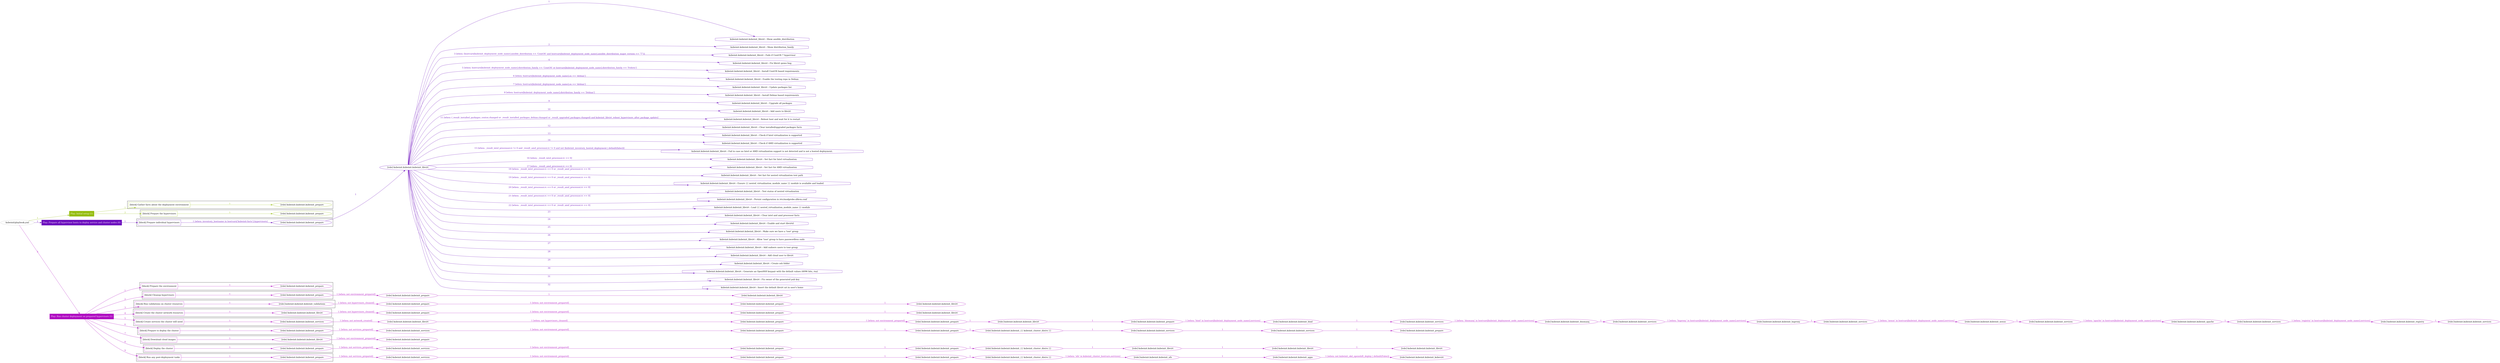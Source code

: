 digraph {
	graph [concentrate=true ordering=in rankdir=LR ratio=fill]
	edge [esep=5 sep=10]
	"kubeinit/playbook.yml" [id=root_node style=dotted]
	play_16ef6688 [label="Play: Initial setup (1)" color="#95bd0f" fontcolor="#ffffff" id=play_16ef6688 shape=box style=filled tooltip=localhost]
	"kubeinit/playbook.yml" -> play_16ef6688 [label="1 " color="#95bd0f" fontcolor="#95bd0f" id=edge_a7364094 labeltooltip="1 " tooltip="1 "]
	subgraph "kubeinit.kubeinit.kubeinit_prepare" {
		role_0c26abd3 [label="[role] kubeinit.kubeinit.kubeinit_prepare" color="#95bd0f" id=role_0c26abd3 tooltip="kubeinit.kubeinit.kubeinit_prepare"]
	}
	subgraph "kubeinit.kubeinit.kubeinit_prepare" {
		role_d13be679 [label="[role] kubeinit.kubeinit.kubeinit_prepare" color="#95bd0f" id=role_d13be679 tooltip="kubeinit.kubeinit.kubeinit_prepare"]
	}
	subgraph "Play: Initial setup (1)" {
		play_16ef6688 -> block_3990d925 [label=1 color="#95bd0f" fontcolor="#95bd0f" id=edge_3b0f38e4 labeltooltip=1 tooltip=1]
		subgraph cluster_block_3990d925 {
			block_3990d925 [label="[block] Gather facts about the deployment environment" color="#95bd0f" id=block_3990d925 labeltooltip="Gather facts about the deployment environment" shape=box tooltip="Gather facts about the deployment environment"]
			block_3990d925 -> role_0c26abd3 [label="1 " color="#95bd0f" fontcolor="#95bd0f" id=edge_0a4b4163 labeltooltip="1 " tooltip="1 "]
		}
		play_16ef6688 -> block_de1e48d2 [label=2 color="#95bd0f" fontcolor="#95bd0f" id=edge_e742e907 labeltooltip=2 tooltip=2]
		subgraph cluster_block_de1e48d2 {
			block_de1e48d2 [label="[block] Prepare the hypervisors" color="#95bd0f" id=block_de1e48d2 labeltooltip="Prepare the hypervisors" shape=box tooltip="Prepare the hypervisors"]
			block_de1e48d2 -> role_d13be679 [label="1 " color="#95bd0f" fontcolor="#95bd0f" id=edge_89f59e40 labeltooltip="1 " tooltip="1 "]
		}
	}
	play_c38c57a7 [label="Play: Prepare all hypervisor hosts to deploy service and cluster nodes (0)" color="#6d0ebe" fontcolor="#ffffff" id=play_c38c57a7 shape=box style=filled tooltip="Play: Prepare all hypervisor hosts to deploy service and cluster nodes (0)"]
	"kubeinit/playbook.yml" -> play_c38c57a7 [label="2 " color="#6d0ebe" fontcolor="#6d0ebe" id=edge_219303a9 labeltooltip="2 " tooltip="2 "]
	subgraph "kubeinit.kubeinit.kubeinit_libvirt" {
		role_f379374a [label="[role] kubeinit.kubeinit.kubeinit_libvirt" color="#6d0ebe" id=role_f379374a tooltip="kubeinit.kubeinit.kubeinit_libvirt"]
		task_dbc94d8a [label="kubeinit.kubeinit.kubeinit_libvirt : Show ansible_distribution" color="#6d0ebe" id=task_dbc94d8a shape=octagon tooltip="kubeinit.kubeinit.kubeinit_libvirt : Show ansible_distribution"]
		role_f379374a -> task_dbc94d8a [label="1 " color="#6d0ebe" fontcolor="#6d0ebe" id=edge_d8b2b66a labeltooltip="1 " tooltip="1 "]
		task_2647da52 [label="kubeinit.kubeinit.kubeinit_libvirt : Show distribution_family" color="#6d0ebe" id=task_2647da52 shape=octagon tooltip="kubeinit.kubeinit.kubeinit_libvirt : Show distribution_family"]
		role_f379374a -> task_2647da52 [label="2 " color="#6d0ebe" fontcolor="#6d0ebe" id=edge_1fa66e00 labeltooltip="2 " tooltip="2 "]
		task_e14a209f [label="kubeinit.kubeinit.kubeinit_libvirt : Fails if CentOS 7 hypervisor" color="#6d0ebe" id=task_e14a209f shape=octagon tooltip="kubeinit.kubeinit.kubeinit_libvirt : Fails if CentOS 7 hypervisor"]
		role_f379374a -> task_e14a209f [label="3 [when: (hostvars[kubeinit_deployment_node_name].ansible_distribution == 'CentOS' and hostvars[kubeinit_deployment_node_name].ansible_distribution_major_version == \"7\")]" color="#6d0ebe" fontcolor="#6d0ebe" id=edge_4d975857 labeltooltip="3 [when: (hostvars[kubeinit_deployment_node_name].ansible_distribution == 'CentOS' and hostvars[kubeinit_deployment_node_name].ansible_distribution_major_version == \"7\")]" tooltip="3 [when: (hostvars[kubeinit_deployment_node_name].ansible_distribution == 'CentOS' and hostvars[kubeinit_deployment_node_name].ansible_distribution_major_version == \"7\")]"]
		task_ef19d086 [label="kubeinit.kubeinit.kubeinit_libvirt : Fix libvirt qemu bug" color="#6d0ebe" id=task_ef19d086 shape=octagon tooltip="kubeinit.kubeinit.kubeinit_libvirt : Fix libvirt qemu bug"]
		role_f379374a -> task_ef19d086 [label="4 " color="#6d0ebe" fontcolor="#6d0ebe" id=edge_eb335c3b labeltooltip="4 " tooltip="4 "]
		task_86e4a658 [label="kubeinit.kubeinit.kubeinit_libvirt : Install CentOS based requirements" color="#6d0ebe" id=task_86e4a658 shape=octagon tooltip="kubeinit.kubeinit.kubeinit_libvirt : Install CentOS based requirements"]
		role_f379374a -> task_86e4a658 [label="5 [when: hostvars[kubeinit_deployment_node_name].distribution_family == 'CentOS' or hostvars[kubeinit_deployment_node_name].distribution_family == 'Fedora']" color="#6d0ebe" fontcolor="#6d0ebe" id=edge_89501b82 labeltooltip="5 [when: hostvars[kubeinit_deployment_node_name].distribution_family == 'CentOS' or hostvars[kubeinit_deployment_node_name].distribution_family == 'Fedora']" tooltip="5 [when: hostvars[kubeinit_deployment_node_name].distribution_family == 'CentOS' or hostvars[kubeinit_deployment_node_name].distribution_family == 'Fedora']"]
		task_c53b3f39 [label="kubeinit.kubeinit.kubeinit_libvirt : Enable the testing repo in Debian" color="#6d0ebe" id=task_c53b3f39 shape=octagon tooltip="kubeinit.kubeinit.kubeinit_libvirt : Enable the testing repo in Debian"]
		role_f379374a -> task_c53b3f39 [label="6 [when: hostvars[kubeinit_deployment_node_name].os == 'debian']" color="#6d0ebe" fontcolor="#6d0ebe" id=edge_5b6ab247 labeltooltip="6 [when: hostvars[kubeinit_deployment_node_name].os == 'debian']" tooltip="6 [when: hostvars[kubeinit_deployment_node_name].os == 'debian']"]
		task_42d0aed5 [label="kubeinit.kubeinit.kubeinit_libvirt : Update packages list" color="#6d0ebe" id=task_42d0aed5 shape=octagon tooltip="kubeinit.kubeinit.kubeinit_libvirt : Update packages list"]
		role_f379374a -> task_42d0aed5 [label="7 [when: hostvars[kubeinit_deployment_node_name].os == 'debian']" color="#6d0ebe" fontcolor="#6d0ebe" id=edge_77b79ed4 labeltooltip="7 [when: hostvars[kubeinit_deployment_node_name].os == 'debian']" tooltip="7 [when: hostvars[kubeinit_deployment_node_name].os == 'debian']"]
		task_7144b83e [label="kubeinit.kubeinit.kubeinit_libvirt : Install Debian based requirements" color="#6d0ebe" id=task_7144b83e shape=octagon tooltip="kubeinit.kubeinit.kubeinit_libvirt : Install Debian based requirements"]
		role_f379374a -> task_7144b83e [label="8 [when: hostvars[kubeinit_deployment_node_name].distribution_family == 'Debian']" color="#6d0ebe" fontcolor="#6d0ebe" id=edge_5f076f8b labeltooltip="8 [when: hostvars[kubeinit_deployment_node_name].distribution_family == 'Debian']" tooltip="8 [when: hostvars[kubeinit_deployment_node_name].distribution_family == 'Debian']"]
		task_de5b3acc [label="kubeinit.kubeinit.kubeinit_libvirt : Upgrade all packages" color="#6d0ebe" id=task_de5b3acc shape=octagon tooltip="kubeinit.kubeinit.kubeinit_libvirt : Upgrade all packages"]
		role_f379374a -> task_de5b3acc [label="9 " color="#6d0ebe" fontcolor="#6d0ebe" id=edge_3b138500 labeltooltip="9 " tooltip="9 "]
		task_e348405d [label="kubeinit.kubeinit.kubeinit_libvirt : Add users to libvirt" color="#6d0ebe" id=task_e348405d shape=octagon tooltip="kubeinit.kubeinit.kubeinit_libvirt : Add users to libvirt"]
		role_f379374a -> task_e348405d [label="10 " color="#6d0ebe" fontcolor="#6d0ebe" id=edge_77421118 labeltooltip="10 " tooltip="10 "]
		task_58d179a7 [label="kubeinit.kubeinit.kubeinit_libvirt : Reboot host and wait for it to restart" color="#6d0ebe" id=task_58d179a7 shape=octagon tooltip="kubeinit.kubeinit.kubeinit_libvirt : Reboot host and wait for it to restart"]
		role_f379374a -> task_58d179a7 [label="11 [when: (_result_installed_packages_centos.changed or _result_installed_packages_debian.changed or _result_upgraded_packages.changed) and kubeinit_libvirt_reboot_hypervisors_after_package_update]" color="#6d0ebe" fontcolor="#6d0ebe" id=edge_5ffb51ef labeltooltip="11 [when: (_result_installed_packages_centos.changed or _result_installed_packages_debian.changed or _result_upgraded_packages.changed) and kubeinit_libvirt_reboot_hypervisors_after_package_update]" tooltip="11 [when: (_result_installed_packages_centos.changed or _result_installed_packages_debian.changed or _result_upgraded_packages.changed) and kubeinit_libvirt_reboot_hypervisors_after_package_update]"]
		task_8b85d982 [label="kubeinit.kubeinit.kubeinit_libvirt : Clear installed/upgraded packages facts" color="#6d0ebe" id=task_8b85d982 shape=octagon tooltip="kubeinit.kubeinit.kubeinit_libvirt : Clear installed/upgraded packages facts"]
		role_f379374a -> task_8b85d982 [label="12 " color="#6d0ebe" fontcolor="#6d0ebe" id=edge_345750f0 labeltooltip="12 " tooltip="12 "]
		task_3c5e46ef [label="kubeinit.kubeinit.kubeinit_libvirt : Check if Intel virtualization is supported" color="#6d0ebe" id=task_3c5e46ef shape=octagon tooltip="kubeinit.kubeinit.kubeinit_libvirt : Check if Intel virtualization is supported"]
		role_f379374a -> task_3c5e46ef [label="13 " color="#6d0ebe" fontcolor="#6d0ebe" id=edge_2edab0a8 labeltooltip="13 " tooltip="13 "]
		task_aa44cd33 [label="kubeinit.kubeinit.kubeinit_libvirt : Check if AMD virtualization is supported" color="#6d0ebe" id=task_aa44cd33 shape=octagon tooltip="kubeinit.kubeinit.kubeinit_libvirt : Check if AMD virtualization is supported"]
		role_f379374a -> task_aa44cd33 [label="14 " color="#6d0ebe" fontcolor="#6d0ebe" id=edge_a5ea1220 labeltooltip="14 " tooltip="14 "]
		task_3f3451e2 [label="kubeinit.kubeinit.kubeinit_libvirt : Fail in case no Intel or AMD virtualization support is not detected and is not a hosted deployment." color="#6d0ebe" id=task_3f3451e2 shape=octagon tooltip="kubeinit.kubeinit.kubeinit_libvirt : Fail in case no Intel or AMD virtualization support is not detected and is not a hosted deployment."]
		role_f379374a -> task_3f3451e2 [label="15 [when: _result_intel_processor.rc != 0 and _result_amd_processor.rc != 0 and not (kubeinit_inventory_hosted_deployment | default(false))]" color="#6d0ebe" fontcolor="#6d0ebe" id=edge_37ff55f0 labeltooltip="15 [when: _result_intel_processor.rc != 0 and _result_amd_processor.rc != 0 and not (kubeinit_inventory_hosted_deployment | default(false))]" tooltip="15 [when: _result_intel_processor.rc != 0 and _result_amd_processor.rc != 0 and not (kubeinit_inventory_hosted_deployment | default(false))]"]
		task_076bc6e6 [label="kubeinit.kubeinit.kubeinit_libvirt : Set fact for Intel virtualization" color="#6d0ebe" id=task_076bc6e6 shape=octagon tooltip="kubeinit.kubeinit.kubeinit_libvirt : Set fact for Intel virtualization"]
		role_f379374a -> task_076bc6e6 [label="16 [when: _result_intel_processor.rc == 0]" color="#6d0ebe" fontcolor="#6d0ebe" id=edge_42478d47 labeltooltip="16 [when: _result_intel_processor.rc == 0]" tooltip="16 [when: _result_intel_processor.rc == 0]"]
		task_c40a5af3 [label="kubeinit.kubeinit.kubeinit_libvirt : Set fact for AMD virtualization" color="#6d0ebe" id=task_c40a5af3 shape=octagon tooltip="kubeinit.kubeinit.kubeinit_libvirt : Set fact for AMD virtualization"]
		role_f379374a -> task_c40a5af3 [label="17 [when: _result_amd_processor.rc == 0]" color="#6d0ebe" fontcolor="#6d0ebe" id=edge_b78a2d18 labeltooltip="17 [when: _result_amd_processor.rc == 0]" tooltip="17 [when: _result_amd_processor.rc == 0]"]
		task_08feb3f7 [label="kubeinit.kubeinit.kubeinit_libvirt : Set fact for nested virtualization test path" color="#6d0ebe" id=task_08feb3f7 shape=octagon tooltip="kubeinit.kubeinit.kubeinit_libvirt : Set fact for nested virtualization test path"]
		role_f379374a -> task_08feb3f7 [label="18 [when: _result_intel_processor.rc == 0 or _result_amd_processor.rc == 0]" color="#6d0ebe" fontcolor="#6d0ebe" id=edge_a84836ac labeltooltip="18 [when: _result_intel_processor.rc == 0 or _result_amd_processor.rc == 0]" tooltip="18 [when: _result_intel_processor.rc == 0 or _result_amd_processor.rc == 0]"]
		task_06497033 [label="kubeinit.kubeinit.kubeinit_libvirt : Ensure {{ nested_virtualization_module_name }} module is available and loaded" color="#6d0ebe" id=task_06497033 shape=octagon tooltip="kubeinit.kubeinit.kubeinit_libvirt : Ensure {{ nested_virtualization_module_name }} module is available and loaded"]
		role_f379374a -> task_06497033 [label="19 [when: _result_intel_processor.rc == 0 or _result_amd_processor.rc == 0]" color="#6d0ebe" fontcolor="#6d0ebe" id=edge_1c3471d7 labeltooltip="19 [when: _result_intel_processor.rc == 0 or _result_amd_processor.rc == 0]" tooltip="19 [when: _result_intel_processor.rc == 0 or _result_amd_processor.rc == 0]"]
		task_1a496521 [label="kubeinit.kubeinit.kubeinit_libvirt : Test status of nested virtualization" color="#6d0ebe" id=task_1a496521 shape=octagon tooltip="kubeinit.kubeinit.kubeinit_libvirt : Test status of nested virtualization"]
		role_f379374a -> task_1a496521 [label="20 [when: _result_intel_processor.rc == 0 or _result_amd_processor.rc == 0]" color="#6d0ebe" fontcolor="#6d0ebe" id=edge_968e0145 labeltooltip="20 [when: _result_intel_processor.rc == 0 or _result_amd_processor.rc == 0]" tooltip="20 [when: _result_intel_processor.rc == 0 or _result_amd_processor.rc == 0]"]
		task_96d5d2ec [label="kubeinit.kubeinit.kubeinit_libvirt : Persist configuration in /etc/modprobe.d/kvm.conf" color="#6d0ebe" id=task_96d5d2ec shape=octagon tooltip="kubeinit.kubeinit.kubeinit_libvirt : Persist configuration in /etc/modprobe.d/kvm.conf"]
		role_f379374a -> task_96d5d2ec [label="21 [when: _result_intel_processor.rc == 0 or _result_amd_processor.rc == 0]" color="#6d0ebe" fontcolor="#6d0ebe" id=edge_52235c03 labeltooltip="21 [when: _result_intel_processor.rc == 0 or _result_amd_processor.rc == 0]" tooltip="21 [when: _result_intel_processor.rc == 0 or _result_amd_processor.rc == 0]"]
		task_07fc5b6b [label="kubeinit.kubeinit.kubeinit_libvirt : Load {{ nested_virtualization_module_name }} module" color="#6d0ebe" id=task_07fc5b6b shape=octagon tooltip="kubeinit.kubeinit.kubeinit_libvirt : Load {{ nested_virtualization_module_name }} module"]
		role_f379374a -> task_07fc5b6b [label="22 [when: _result_intel_processor.rc == 0 or _result_amd_processor.rc == 0]" color="#6d0ebe" fontcolor="#6d0ebe" id=edge_6369d4de labeltooltip="22 [when: _result_intel_processor.rc == 0 or _result_amd_processor.rc == 0]" tooltip="22 [when: _result_intel_processor.rc == 0 or _result_amd_processor.rc == 0]"]
		task_45feaddb [label="kubeinit.kubeinit.kubeinit_libvirt : Clear intel and amd processor facts" color="#6d0ebe" id=task_45feaddb shape=octagon tooltip="kubeinit.kubeinit.kubeinit_libvirt : Clear intel and amd processor facts"]
		role_f379374a -> task_45feaddb [label="23 " color="#6d0ebe" fontcolor="#6d0ebe" id=edge_874dae66 labeltooltip="23 " tooltip="23 "]
		task_9ffd047d [label="kubeinit.kubeinit.kubeinit_libvirt : Enable and start libvirtd" color="#6d0ebe" id=task_9ffd047d shape=octagon tooltip="kubeinit.kubeinit.kubeinit_libvirt : Enable and start libvirtd"]
		role_f379374a -> task_9ffd047d [label="24 " color="#6d0ebe" fontcolor="#6d0ebe" id=edge_5f088307 labeltooltip="24 " tooltip="24 "]
		task_7314fddd [label="kubeinit.kubeinit.kubeinit_libvirt : Make sure we have a 'toor' group" color="#6d0ebe" id=task_7314fddd shape=octagon tooltip="kubeinit.kubeinit.kubeinit_libvirt : Make sure we have a 'toor' group"]
		role_f379374a -> task_7314fddd [label="25 " color="#6d0ebe" fontcolor="#6d0ebe" id=edge_c0b473a5 labeltooltip="25 " tooltip="25 "]
		task_28c702ed [label="kubeinit.kubeinit.kubeinit_libvirt : Allow 'toor' group to have passwordless sudo" color="#6d0ebe" id=task_28c702ed shape=octagon tooltip="kubeinit.kubeinit.kubeinit_libvirt : Allow 'toor' group to have passwordless sudo"]
		role_f379374a -> task_28c702ed [label="26 " color="#6d0ebe" fontcolor="#6d0ebe" id=edge_eb0da791 labeltooltip="26 " tooltip="26 "]
		task_37d29153 [label="kubeinit.kubeinit.kubeinit_libvirt : Add sudoers users to toor group" color="#6d0ebe" id=task_37d29153 shape=octagon tooltip="kubeinit.kubeinit.kubeinit_libvirt : Add sudoers users to toor group"]
		role_f379374a -> task_37d29153 [label="27 " color="#6d0ebe" fontcolor="#6d0ebe" id=edge_d20f3325 labeltooltip="27 " tooltip="27 "]
		task_1788bfcb [label="kubeinit.kubeinit.kubeinit_libvirt : Add cloud user to libvirt" color="#6d0ebe" id=task_1788bfcb shape=octagon tooltip="kubeinit.kubeinit.kubeinit_libvirt : Add cloud user to libvirt"]
		role_f379374a -> task_1788bfcb [label="28 " color="#6d0ebe" fontcolor="#6d0ebe" id=edge_a0ac9272 labeltooltip="28 " tooltip="28 "]
		task_3e03ee22 [label="kubeinit.kubeinit.kubeinit_libvirt : Create ssh folder" color="#6d0ebe" id=task_3e03ee22 shape=octagon tooltip="kubeinit.kubeinit.kubeinit_libvirt : Create ssh folder"]
		role_f379374a -> task_3e03ee22 [label="29 " color="#6d0ebe" fontcolor="#6d0ebe" id=edge_b82eb032 labeltooltip="29 " tooltip="29 "]
		task_fad0b8ce [label="kubeinit.kubeinit.kubeinit_libvirt : Generate an OpenSSH keypair with the default values (4096 bits, rsa)" color="#6d0ebe" id=task_fad0b8ce shape=octagon tooltip="kubeinit.kubeinit.kubeinit_libvirt : Generate an OpenSSH keypair with the default values (4096 bits, rsa)"]
		role_f379374a -> task_fad0b8ce [label="30 " color="#6d0ebe" fontcolor="#6d0ebe" id=edge_0f03a4c7 labeltooltip="30 " tooltip="30 "]
		task_e405eee6 [label="kubeinit.kubeinit.kubeinit_libvirt : Fix owner of the generated pub key" color="#6d0ebe" id=task_e405eee6 shape=octagon tooltip="kubeinit.kubeinit.kubeinit_libvirt : Fix owner of the generated pub key"]
		role_f379374a -> task_e405eee6 [label="31 " color="#6d0ebe" fontcolor="#6d0ebe" id=edge_828254d2 labeltooltip="31 " tooltip="31 "]
		task_e6fe9f80 [label="kubeinit.kubeinit.kubeinit_libvirt : Insert the default libvirt uri in user's home" color="#6d0ebe" id=task_e6fe9f80 shape=octagon tooltip="kubeinit.kubeinit.kubeinit_libvirt : Insert the default libvirt uri in user's home"]
		role_f379374a -> task_e6fe9f80 [label="32 " color="#6d0ebe" fontcolor="#6d0ebe" id=edge_f4a6203c labeltooltip="32 " tooltip="32 "]
	}
	subgraph "kubeinit.kubeinit.kubeinit_prepare" {
		role_35d83d94 [label="[role] kubeinit.kubeinit.kubeinit_prepare" color="#6d0ebe" id=role_35d83d94 tooltip="kubeinit.kubeinit.kubeinit_prepare"]
		role_35d83d94 -> role_f379374a [label="1 " color="#6d0ebe" fontcolor="#6d0ebe" id=edge_ff9e1ccc labeltooltip="1 " tooltip="1 "]
	}
	subgraph "Play: Prepare all hypervisor hosts to deploy service and cluster nodes (0)" {
		play_c38c57a7 -> block_51600506 [label=1 color="#6d0ebe" fontcolor="#6d0ebe" id=edge_87be4f40 labeltooltip=1 tooltip=1]
		subgraph cluster_block_51600506 {
			block_51600506 [label="[block] Prepare individual hypervisors" color="#6d0ebe" id=block_51600506 labeltooltip="Prepare individual hypervisors" shape=box tooltip="Prepare individual hypervisors"]
			block_51600506 -> role_35d83d94 [label="1 [when: inventory_hostname in hostvars['kubeinit-facts'].hypervisors]" color="#6d0ebe" fontcolor="#6d0ebe" id=edge_49e423f8 labeltooltip="1 [when: inventory_hostname in hostvars['kubeinit-facts'].hypervisors]" tooltip="1 [when: inventory_hostname in hostvars['kubeinit-facts'].hypervisors]"]
		}
	}
	play_c0b0ce64 [label="Play: Run cluster deployment on prepared hypervisors (1)" color="#af0bc1" fontcolor="#ffffff" id=play_c0b0ce64 shape=box style=filled tooltip=localhost]
	"kubeinit/playbook.yml" -> play_c0b0ce64 [label="3 " color="#af0bc1" fontcolor="#af0bc1" id=edge_bc927a85 labeltooltip="3 " tooltip="3 "]
	subgraph "kubeinit.kubeinit.kubeinit_prepare" {
		role_da7b2a82 [label="[role] kubeinit.kubeinit.kubeinit_prepare" color="#af0bc1" id=role_da7b2a82 tooltip="kubeinit.kubeinit.kubeinit_prepare"]
	}
	subgraph "kubeinit.kubeinit.kubeinit_libvirt" {
		role_a4df0a6d [label="[role] kubeinit.kubeinit.kubeinit_libvirt" color="#af0bc1" id=role_a4df0a6d tooltip="kubeinit.kubeinit.kubeinit_libvirt"]
	}
	subgraph "kubeinit.kubeinit.kubeinit_prepare" {
		role_74afb804 [label="[role] kubeinit.kubeinit.kubeinit_prepare" color="#af0bc1" id=role_74afb804 tooltip="kubeinit.kubeinit.kubeinit_prepare"]
		role_74afb804 -> role_a4df0a6d [label="1 " color="#af0bc1" fontcolor="#af0bc1" id=edge_2e4c1d2d labeltooltip="1 " tooltip="1 "]
	}
	subgraph "kubeinit.kubeinit.kubeinit_prepare" {
		role_14b0e8a7 [label="[role] kubeinit.kubeinit.kubeinit_prepare" color="#af0bc1" id=role_14b0e8a7 tooltip="kubeinit.kubeinit.kubeinit_prepare"]
		role_14b0e8a7 -> role_74afb804 [label="1 [when: not environment_prepared]" color="#af0bc1" fontcolor="#af0bc1" id=edge_c2aab85c labeltooltip="1 [when: not environment_prepared]" tooltip="1 [when: not environment_prepared]"]
	}
	subgraph "kubeinit.kubeinit.kubeinit_libvirt" {
		role_299b6bfa [label="[role] kubeinit.kubeinit.kubeinit_libvirt" color="#af0bc1" id=role_299b6bfa tooltip="kubeinit.kubeinit.kubeinit_libvirt"]
	}
	subgraph "kubeinit.kubeinit.kubeinit_prepare" {
		role_588627e5 [label="[role] kubeinit.kubeinit.kubeinit_prepare" color="#af0bc1" id=role_588627e5 tooltip="kubeinit.kubeinit.kubeinit_prepare"]
		role_588627e5 -> role_299b6bfa [label="1 " color="#af0bc1" fontcolor="#af0bc1" id=edge_8a081852 labeltooltip="1 " tooltip="1 "]
	}
	subgraph "kubeinit.kubeinit.kubeinit_prepare" {
		role_83fc9548 [label="[role] kubeinit.kubeinit.kubeinit_prepare" color="#af0bc1" id=role_83fc9548 tooltip="kubeinit.kubeinit.kubeinit_prepare"]
		role_83fc9548 -> role_588627e5 [label="1 [when: not environment_prepared]" color="#af0bc1" fontcolor="#af0bc1" id=edge_3cbfa20a labeltooltip="1 [when: not environment_prepared]" tooltip="1 [when: not environment_prepared]"]
	}
	subgraph "kubeinit.kubeinit.kubeinit_validations" {
		role_919742a3 [label="[role] kubeinit.kubeinit.kubeinit_validations" color="#af0bc1" id=role_919742a3 tooltip="kubeinit.kubeinit.kubeinit_validations"]
		role_919742a3 -> role_83fc9548 [label="1 [when: not hypervisors_cleaned]" color="#af0bc1" fontcolor="#af0bc1" id=edge_bd13a34b labeltooltip="1 [when: not hypervisors_cleaned]" tooltip="1 [when: not hypervisors_cleaned]"]
	}
	subgraph "kubeinit.kubeinit.kubeinit_libvirt" {
		role_df99d3f0 [label="[role] kubeinit.kubeinit.kubeinit_libvirt" color="#af0bc1" id=role_df99d3f0 tooltip="kubeinit.kubeinit.kubeinit_libvirt"]
	}
	subgraph "kubeinit.kubeinit.kubeinit_prepare" {
		role_04e619e0 [label="[role] kubeinit.kubeinit.kubeinit_prepare" color="#af0bc1" id=role_04e619e0 tooltip="kubeinit.kubeinit.kubeinit_prepare"]
		role_04e619e0 -> role_df99d3f0 [label="1 " color="#af0bc1" fontcolor="#af0bc1" id=edge_66cc8a46 labeltooltip="1 " tooltip="1 "]
	}
	subgraph "kubeinit.kubeinit.kubeinit_prepare" {
		role_5f6dbb45 [label="[role] kubeinit.kubeinit.kubeinit_prepare" color="#af0bc1" id=role_5f6dbb45 tooltip="kubeinit.kubeinit.kubeinit_prepare"]
		role_5f6dbb45 -> role_04e619e0 [label="1 [when: not environment_prepared]" color="#af0bc1" fontcolor="#af0bc1" id=edge_7b50d612 labeltooltip="1 [when: not environment_prepared]" tooltip="1 [when: not environment_prepared]"]
	}
	subgraph "kubeinit.kubeinit.kubeinit_libvirt" {
		role_8313907b [label="[role] kubeinit.kubeinit.kubeinit_libvirt" color="#af0bc1" id=role_8313907b tooltip="kubeinit.kubeinit.kubeinit_libvirt"]
		role_8313907b -> role_5f6dbb45 [label="1 [when: not hypervisors_cleaned]" color="#af0bc1" fontcolor="#af0bc1" id=edge_e496c1c1 labeltooltip="1 [when: not hypervisors_cleaned]" tooltip="1 [when: not hypervisors_cleaned]"]
	}
	subgraph "kubeinit.kubeinit.kubeinit_services" {
		role_28281714 [label="[role] kubeinit.kubeinit.kubeinit_services" color="#af0bc1" id=role_28281714 tooltip="kubeinit.kubeinit.kubeinit_services"]
	}
	subgraph "kubeinit.kubeinit.kubeinit_registry" {
		role_0f48ad86 [label="[role] kubeinit.kubeinit.kubeinit_registry" color="#af0bc1" id=role_0f48ad86 tooltip="kubeinit.kubeinit.kubeinit_registry"]
		role_0f48ad86 -> role_28281714 [label="1 " color="#af0bc1" fontcolor="#af0bc1" id=edge_eda6179a labeltooltip="1 " tooltip="1 "]
	}
	subgraph "kubeinit.kubeinit.kubeinit_services" {
		role_c08bbbe7 [label="[role] kubeinit.kubeinit.kubeinit_services" color="#af0bc1" id=role_c08bbbe7 tooltip="kubeinit.kubeinit.kubeinit_services"]
		role_c08bbbe7 -> role_0f48ad86 [label="1 [when: 'registry' in hostvars[kubeinit_deployment_node_name].services]" color="#af0bc1" fontcolor="#af0bc1" id=edge_840e4422 labeltooltip="1 [when: 'registry' in hostvars[kubeinit_deployment_node_name].services]" tooltip="1 [when: 'registry' in hostvars[kubeinit_deployment_node_name].services]"]
	}
	subgraph "kubeinit.kubeinit.kubeinit_apache" {
		role_98cdd225 [label="[role] kubeinit.kubeinit.kubeinit_apache" color="#af0bc1" id=role_98cdd225 tooltip="kubeinit.kubeinit.kubeinit_apache"]
		role_98cdd225 -> role_c08bbbe7 [label="1 " color="#af0bc1" fontcolor="#af0bc1" id=edge_96c1c911 labeltooltip="1 " tooltip="1 "]
	}
	subgraph "kubeinit.kubeinit.kubeinit_services" {
		role_3a73c178 [label="[role] kubeinit.kubeinit.kubeinit_services" color="#af0bc1" id=role_3a73c178 tooltip="kubeinit.kubeinit.kubeinit_services"]
		role_3a73c178 -> role_98cdd225 [label="1 [when: 'apache' in hostvars[kubeinit_deployment_node_name].services]" color="#af0bc1" fontcolor="#af0bc1" id=edge_a3168475 labeltooltip="1 [when: 'apache' in hostvars[kubeinit_deployment_node_name].services]" tooltip="1 [when: 'apache' in hostvars[kubeinit_deployment_node_name].services]"]
	}
	subgraph "kubeinit.kubeinit.kubeinit_nexus" {
		role_4f2586ac [label="[role] kubeinit.kubeinit.kubeinit_nexus" color="#af0bc1" id=role_4f2586ac tooltip="kubeinit.kubeinit.kubeinit_nexus"]
		role_4f2586ac -> role_3a73c178 [label="1 " color="#af0bc1" fontcolor="#af0bc1" id=edge_5db6c3b8 labeltooltip="1 " tooltip="1 "]
	}
	subgraph "kubeinit.kubeinit.kubeinit_services" {
		role_50ed1898 [label="[role] kubeinit.kubeinit.kubeinit_services" color="#af0bc1" id=role_50ed1898 tooltip="kubeinit.kubeinit.kubeinit_services"]
		role_50ed1898 -> role_4f2586ac [label="1 [when: 'nexus' in hostvars[kubeinit_deployment_node_name].services]" color="#af0bc1" fontcolor="#af0bc1" id=edge_d513f432 labeltooltip="1 [when: 'nexus' in hostvars[kubeinit_deployment_node_name].services]" tooltip="1 [when: 'nexus' in hostvars[kubeinit_deployment_node_name].services]"]
	}
	subgraph "kubeinit.kubeinit.kubeinit_haproxy" {
		role_d5eb3ad5 [label="[role] kubeinit.kubeinit.kubeinit_haproxy" color="#af0bc1" id=role_d5eb3ad5 tooltip="kubeinit.kubeinit.kubeinit_haproxy"]
		role_d5eb3ad5 -> role_50ed1898 [label="1 " color="#af0bc1" fontcolor="#af0bc1" id=edge_b535b37d labeltooltip="1 " tooltip="1 "]
	}
	subgraph "kubeinit.kubeinit.kubeinit_services" {
		role_5b15a1ed [label="[role] kubeinit.kubeinit.kubeinit_services" color="#af0bc1" id=role_5b15a1ed tooltip="kubeinit.kubeinit.kubeinit_services"]
		role_5b15a1ed -> role_d5eb3ad5 [label="1 [when: 'haproxy' in hostvars[kubeinit_deployment_node_name].services]" color="#af0bc1" fontcolor="#af0bc1" id=edge_158d812b labeltooltip="1 [when: 'haproxy' in hostvars[kubeinit_deployment_node_name].services]" tooltip="1 [when: 'haproxy' in hostvars[kubeinit_deployment_node_name].services]"]
	}
	subgraph "kubeinit.kubeinit.kubeinit_dnsmasq" {
		role_56cf5665 [label="[role] kubeinit.kubeinit.kubeinit_dnsmasq" color="#af0bc1" id=role_56cf5665 tooltip="kubeinit.kubeinit.kubeinit_dnsmasq"]
		role_56cf5665 -> role_5b15a1ed [label="1 " color="#af0bc1" fontcolor="#af0bc1" id=edge_53fc79ac labeltooltip="1 " tooltip="1 "]
	}
	subgraph "kubeinit.kubeinit.kubeinit_services" {
		role_321902f7 [label="[role] kubeinit.kubeinit.kubeinit_services" color="#af0bc1" id=role_321902f7 tooltip="kubeinit.kubeinit.kubeinit_services"]
		role_321902f7 -> role_56cf5665 [label="1 [when: 'dnsmasq' in hostvars[kubeinit_deployment_node_name].services]" color="#af0bc1" fontcolor="#af0bc1" id=edge_3cdefce3 labeltooltip="1 [when: 'dnsmasq' in hostvars[kubeinit_deployment_node_name].services]" tooltip="1 [when: 'dnsmasq' in hostvars[kubeinit_deployment_node_name].services]"]
	}
	subgraph "kubeinit.kubeinit.kubeinit_bind" {
		role_7f9a9698 [label="[role] kubeinit.kubeinit.kubeinit_bind" color="#af0bc1" id=role_7f9a9698 tooltip="kubeinit.kubeinit.kubeinit_bind"]
		role_7f9a9698 -> role_321902f7 [label="1 " color="#af0bc1" fontcolor="#af0bc1" id=edge_9e25e942 labeltooltip="1 " tooltip="1 "]
	}
	subgraph "kubeinit.kubeinit.kubeinit_prepare" {
		role_fa03db34 [label="[role] kubeinit.kubeinit.kubeinit_prepare" color="#af0bc1" id=role_fa03db34 tooltip="kubeinit.kubeinit.kubeinit_prepare"]
		role_fa03db34 -> role_7f9a9698 [label="1 [when: 'bind' in hostvars[kubeinit_deployment_node_name].services]" color="#af0bc1" fontcolor="#af0bc1" id=edge_c9a06018 labeltooltip="1 [when: 'bind' in hostvars[kubeinit_deployment_node_name].services]" tooltip="1 [when: 'bind' in hostvars[kubeinit_deployment_node_name].services]"]
	}
	subgraph "kubeinit.kubeinit.kubeinit_libvirt" {
		role_efc0ab30 [label="[role] kubeinit.kubeinit.kubeinit_libvirt" color="#af0bc1" id=role_efc0ab30 tooltip="kubeinit.kubeinit.kubeinit_libvirt"]
		role_efc0ab30 -> role_fa03db34 [label="1 " color="#af0bc1" fontcolor="#af0bc1" id=edge_4e663f59 labeltooltip="1 " tooltip="1 "]
	}
	subgraph "kubeinit.kubeinit.kubeinit_prepare" {
		role_119a89d4 [label="[role] kubeinit.kubeinit.kubeinit_prepare" color="#af0bc1" id=role_119a89d4 tooltip="kubeinit.kubeinit.kubeinit_prepare"]
		role_119a89d4 -> role_efc0ab30 [label="1 " color="#af0bc1" fontcolor="#af0bc1" id=edge_8f3453af labeltooltip="1 " tooltip="1 "]
	}
	subgraph "kubeinit.kubeinit.kubeinit_prepare" {
		role_38dd5804 [label="[role] kubeinit.kubeinit.kubeinit_prepare" color="#af0bc1" id=role_38dd5804 tooltip="kubeinit.kubeinit.kubeinit_prepare"]
		role_38dd5804 -> role_119a89d4 [label="1 [when: not environment_prepared]" color="#af0bc1" fontcolor="#af0bc1" id=edge_7d45ffea labeltooltip="1 [when: not environment_prepared]" tooltip="1 [when: not environment_prepared]"]
	}
	subgraph "kubeinit.kubeinit.kubeinit_libvirt" {
		role_18404824 [label="[role] kubeinit.kubeinit.kubeinit_libvirt" color="#af0bc1" id=role_18404824 tooltip="kubeinit.kubeinit.kubeinit_libvirt"]
		role_18404824 -> role_38dd5804 [label="1 [when: not hypervisors_cleaned]" color="#af0bc1" fontcolor="#af0bc1" id=edge_f8458d78 labeltooltip="1 [when: not hypervisors_cleaned]" tooltip="1 [when: not hypervisors_cleaned]"]
	}
	subgraph "kubeinit.kubeinit.kubeinit_services" {
		role_96e4319b [label="[role] kubeinit.kubeinit.kubeinit_services" color="#af0bc1" id=role_96e4319b tooltip="kubeinit.kubeinit.kubeinit_services"]
		role_96e4319b -> role_18404824 [label="1 [when: not network_created]" color="#af0bc1" fontcolor="#af0bc1" id=edge_439ec34c labeltooltip="1 [when: not network_created]" tooltip="1 [when: not network_created]"]
	}
	subgraph "kubeinit.kubeinit.kubeinit_prepare" {
		role_5426d817 [label="[role] kubeinit.kubeinit.kubeinit_prepare" color="#af0bc1" id=role_5426d817 tooltip="kubeinit.kubeinit.kubeinit_prepare"]
	}
	subgraph "kubeinit.kubeinit.kubeinit_services" {
		role_65e0fab2 [label="[role] kubeinit.kubeinit.kubeinit_services" color="#af0bc1" id=role_65e0fab2 tooltip="kubeinit.kubeinit.kubeinit_services"]
		role_65e0fab2 -> role_5426d817 [label="1 " color="#af0bc1" fontcolor="#af0bc1" id=edge_4010adbe labeltooltip="1 " tooltip="1 "]
	}
	subgraph "kubeinit.kubeinit.kubeinit_services" {
		role_7b28d1f0 [label="[role] kubeinit.kubeinit.kubeinit_services" color="#af0bc1" id=role_7b28d1f0 tooltip="kubeinit.kubeinit.kubeinit_services"]
		role_7b28d1f0 -> role_65e0fab2 [label="1 " color="#af0bc1" fontcolor="#af0bc1" id=edge_3a52944e labeltooltip="1 " tooltip="1 "]
	}
	subgraph "kubeinit.kubeinit.kubeinit_{{ kubeinit_cluster_distro }}" {
		role_682d117c [label="[role] kubeinit.kubeinit.kubeinit_{{ kubeinit_cluster_distro }}" color="#af0bc1" id=role_682d117c tooltip="kubeinit.kubeinit.kubeinit_{{ kubeinit_cluster_distro }}"]
		role_682d117c -> role_7b28d1f0 [label="1 " color="#af0bc1" fontcolor="#af0bc1" id=edge_74d02878 labeltooltip="1 " tooltip="1 "]
	}
	subgraph "kubeinit.kubeinit.kubeinit_prepare" {
		role_9b561c7a [label="[role] kubeinit.kubeinit.kubeinit_prepare" color="#af0bc1" id=role_9b561c7a tooltip="kubeinit.kubeinit.kubeinit_prepare"]
		role_9b561c7a -> role_682d117c [label="1 " color="#af0bc1" fontcolor="#af0bc1" id=edge_1252bdcd labeltooltip="1 " tooltip="1 "]
	}
	subgraph "kubeinit.kubeinit.kubeinit_prepare" {
		role_86b083b1 [label="[role] kubeinit.kubeinit.kubeinit_prepare" color="#af0bc1" id=role_86b083b1 tooltip="kubeinit.kubeinit.kubeinit_prepare"]
		role_86b083b1 -> role_9b561c7a [label="1 " color="#af0bc1" fontcolor="#af0bc1" id=edge_aee03921 labeltooltip="1 " tooltip="1 "]
	}
	subgraph "kubeinit.kubeinit.kubeinit_services" {
		role_e31d472d [label="[role] kubeinit.kubeinit.kubeinit_services" color="#af0bc1" id=role_e31d472d tooltip="kubeinit.kubeinit.kubeinit_services"]
		role_e31d472d -> role_86b083b1 [label="1 [when: not environment_prepared]" color="#af0bc1" fontcolor="#af0bc1" id=edge_079414cc labeltooltip="1 [when: not environment_prepared]" tooltip="1 [when: not environment_prepared]"]
	}
	subgraph "kubeinit.kubeinit.kubeinit_prepare" {
		role_9a91158d [label="[role] kubeinit.kubeinit.kubeinit_prepare" color="#af0bc1" id=role_9a91158d tooltip="kubeinit.kubeinit.kubeinit_prepare"]
		role_9a91158d -> role_e31d472d [label="1 [when: not services_prepared]" color="#af0bc1" fontcolor="#af0bc1" id=edge_94f00f00 labeltooltip="1 [when: not services_prepared]" tooltip="1 [when: not services_prepared]"]
	}
	subgraph "kubeinit.kubeinit.kubeinit_prepare" {
		role_a21ff11e [label="[role] kubeinit.kubeinit.kubeinit_prepare" color="#af0bc1" id=role_a21ff11e tooltip="kubeinit.kubeinit.kubeinit_prepare"]
	}
	subgraph "kubeinit.kubeinit.kubeinit_libvirt" {
		role_33ca5a97 [label="[role] kubeinit.kubeinit.kubeinit_libvirt" color="#af0bc1" id=role_33ca5a97 tooltip="kubeinit.kubeinit.kubeinit_libvirt"]
		role_33ca5a97 -> role_a21ff11e [label="1 [when: not environment_prepared]" color="#af0bc1" fontcolor="#af0bc1" id=edge_bb051505 labeltooltip="1 [when: not environment_prepared]" tooltip="1 [when: not environment_prepared]"]
	}
	subgraph "kubeinit.kubeinit.kubeinit_libvirt" {
		role_e92f7100 [label="[role] kubeinit.kubeinit.kubeinit_libvirt" color="#af0bc1" id=role_e92f7100 tooltip="kubeinit.kubeinit.kubeinit_libvirt"]
	}
	subgraph "kubeinit.kubeinit.kubeinit_libvirt" {
		role_c7d9d789 [label="[role] kubeinit.kubeinit.kubeinit_libvirt" color="#af0bc1" id=role_c7d9d789 tooltip="kubeinit.kubeinit.kubeinit_libvirt"]
		role_c7d9d789 -> role_e92f7100 [label="1 " color="#af0bc1" fontcolor="#af0bc1" id=edge_f1da8355 labeltooltip="1 " tooltip="1 "]
	}
	subgraph "kubeinit.kubeinit.kubeinit_libvirt" {
		role_f68c1d54 [label="[role] kubeinit.kubeinit.kubeinit_libvirt" color="#af0bc1" id=role_f68c1d54 tooltip="kubeinit.kubeinit.kubeinit_libvirt"]
		role_f68c1d54 -> role_c7d9d789 [label="1 " color="#af0bc1" fontcolor="#af0bc1" id=edge_8582f488 labeltooltip="1 " tooltip="1 "]
	}
	subgraph "kubeinit.kubeinit.kubeinit_{{ kubeinit_cluster_distro }}" {
		role_bdfe8655 [label="[role] kubeinit.kubeinit.kubeinit_{{ kubeinit_cluster_distro }}" color="#af0bc1" id=role_bdfe8655 tooltip="kubeinit.kubeinit.kubeinit_{{ kubeinit_cluster_distro }}"]
		role_bdfe8655 -> role_f68c1d54 [label="1 " color="#af0bc1" fontcolor="#af0bc1" id=edge_f893e1d7 labeltooltip="1 " tooltip="1 "]
	}
	subgraph "kubeinit.kubeinit.kubeinit_prepare" {
		role_1fc73319 [label="[role] kubeinit.kubeinit.kubeinit_prepare" color="#af0bc1" id=role_1fc73319 tooltip="kubeinit.kubeinit.kubeinit_prepare"]
		role_1fc73319 -> role_bdfe8655 [label="1 " color="#af0bc1" fontcolor="#af0bc1" id=edge_26d15717 labeltooltip="1 " tooltip="1 "]
	}
	subgraph "kubeinit.kubeinit.kubeinit_prepare" {
		role_3237d6a6 [label="[role] kubeinit.kubeinit.kubeinit_prepare" color="#af0bc1" id=role_3237d6a6 tooltip="kubeinit.kubeinit.kubeinit_prepare"]
		role_3237d6a6 -> role_1fc73319 [label="1 " color="#af0bc1" fontcolor="#af0bc1" id=edge_6ad67e52 labeltooltip="1 " tooltip="1 "]
	}
	subgraph "kubeinit.kubeinit.kubeinit_services" {
		role_9a4e6066 [label="[role] kubeinit.kubeinit.kubeinit_services" color="#af0bc1" id=role_9a4e6066 tooltip="kubeinit.kubeinit.kubeinit_services"]
		role_9a4e6066 -> role_3237d6a6 [label="1 [when: not environment_prepared]" color="#af0bc1" fontcolor="#af0bc1" id=edge_d1eacb57 labeltooltip="1 [when: not environment_prepared]" tooltip="1 [when: not environment_prepared]"]
	}
	subgraph "kubeinit.kubeinit.kubeinit_prepare" {
		role_4a345b28 [label="[role] kubeinit.kubeinit.kubeinit_prepare" color="#af0bc1" id=role_4a345b28 tooltip="kubeinit.kubeinit.kubeinit_prepare"]
		role_4a345b28 -> role_9a4e6066 [label="1 [when: not services_prepared]" color="#af0bc1" fontcolor="#af0bc1" id=edge_a54d2a6f labeltooltip="1 [when: not services_prepared]" tooltip="1 [when: not services_prepared]"]
	}
	subgraph "kubeinit.kubeinit.kubeinit_kubevirt" {
		role_322c8e68 [label="[role] kubeinit.kubeinit.kubeinit_kubevirt" color="#af0bc1" id=role_322c8e68 tooltip="kubeinit.kubeinit.kubeinit_kubevirt"]
	}
	subgraph "kubeinit.kubeinit.kubeinit_apps" {
		role_3f8b22c2 [label="[role] kubeinit.kubeinit.kubeinit_apps" color="#af0bc1" id=role_3f8b22c2 tooltip="kubeinit.kubeinit.kubeinit_apps"]
		role_3f8b22c2 -> role_322c8e68 [label="1 [when: not kubeinit_okd_openshift_deploy | default(False)]" color="#af0bc1" fontcolor="#af0bc1" id=edge_9faebc00 labeltooltip="1 [when: not kubeinit_okd_openshift_deploy | default(False)]" tooltip="1 [when: not kubeinit_okd_openshift_deploy | default(False)]"]
	}
	subgraph "kubeinit.kubeinit.kubeinit_nfs" {
		role_6e38ded2 [label="[role] kubeinit.kubeinit.kubeinit_nfs" color="#af0bc1" id=role_6e38ded2 tooltip="kubeinit.kubeinit.kubeinit_nfs"]
		role_6e38ded2 -> role_3f8b22c2 [label="1 " color="#af0bc1" fontcolor="#af0bc1" id=edge_658859c7 labeltooltip="1 " tooltip="1 "]
	}
	subgraph "kubeinit.kubeinit.kubeinit_{{ kubeinit_cluster_distro }}" {
		role_7820a67f [label="[role] kubeinit.kubeinit.kubeinit_{{ kubeinit_cluster_distro }}" color="#af0bc1" id=role_7820a67f tooltip="kubeinit.kubeinit.kubeinit_{{ kubeinit_cluster_distro }}"]
		role_7820a67f -> role_6e38ded2 [label="1 [when: 'nfs' in kubeinit_cluster_hostvars.services]" color="#af0bc1" fontcolor="#af0bc1" id=edge_6a7bab94 labeltooltip="1 [when: 'nfs' in kubeinit_cluster_hostvars.services]" tooltip="1 [when: 'nfs' in kubeinit_cluster_hostvars.services]"]
	}
	subgraph "kubeinit.kubeinit.kubeinit_prepare" {
		role_dce42dc3 [label="[role] kubeinit.kubeinit.kubeinit_prepare" color="#af0bc1" id=role_dce42dc3 tooltip="kubeinit.kubeinit.kubeinit_prepare"]
		role_dce42dc3 -> role_7820a67f [label="1 " color="#af0bc1" fontcolor="#af0bc1" id=edge_5b3f4afb labeltooltip="1 " tooltip="1 "]
	}
	subgraph "kubeinit.kubeinit.kubeinit_prepare" {
		role_11572629 [label="[role] kubeinit.kubeinit.kubeinit_prepare" color="#af0bc1" id=role_11572629 tooltip="kubeinit.kubeinit.kubeinit_prepare"]
		role_11572629 -> role_dce42dc3 [label="1 " color="#af0bc1" fontcolor="#af0bc1" id=edge_3c4438b3 labeltooltip="1 " tooltip="1 "]
	}
	subgraph "kubeinit.kubeinit.kubeinit_services" {
		role_97a8e72a [label="[role] kubeinit.kubeinit.kubeinit_services" color="#af0bc1" id=role_97a8e72a tooltip="kubeinit.kubeinit.kubeinit_services"]
		role_97a8e72a -> role_11572629 [label="1 [when: not environment_prepared]" color="#af0bc1" fontcolor="#af0bc1" id=edge_d3d5894e labeltooltip="1 [when: not environment_prepared]" tooltip="1 [when: not environment_prepared]"]
	}
	subgraph "kubeinit.kubeinit.kubeinit_prepare" {
		role_fa1a998e [label="[role] kubeinit.kubeinit.kubeinit_prepare" color="#af0bc1" id=role_fa1a998e tooltip="kubeinit.kubeinit.kubeinit_prepare"]
		role_fa1a998e -> role_97a8e72a [label="1 [when: not services_prepared]" color="#af0bc1" fontcolor="#af0bc1" id=edge_d143cddf labeltooltip="1 [when: not services_prepared]" tooltip="1 [when: not services_prepared]"]
	}
	subgraph "Play: Run cluster deployment on prepared hypervisors (1)" {
		play_c0b0ce64 -> block_1b8fba5f [label=1 color="#af0bc1" fontcolor="#af0bc1" id=edge_fcc3362d labeltooltip=1 tooltip=1]
		subgraph cluster_block_1b8fba5f {
			block_1b8fba5f [label="[block] Prepare the environment" color="#af0bc1" id=block_1b8fba5f labeltooltip="Prepare the environment" shape=box tooltip="Prepare the environment"]
			block_1b8fba5f -> role_da7b2a82 [label="1 " color="#af0bc1" fontcolor="#af0bc1" id=edge_2bef6b79 labeltooltip="1 " tooltip="1 "]
		}
		play_c0b0ce64 -> block_96180ad1 [label=2 color="#af0bc1" fontcolor="#af0bc1" id=edge_c26e2e18 labeltooltip=2 tooltip=2]
		subgraph cluster_block_96180ad1 {
			block_96180ad1 [label="[block] Cleanup hypervisors" color="#af0bc1" id=block_96180ad1 labeltooltip="Cleanup hypervisors" shape=box tooltip="Cleanup hypervisors"]
			block_96180ad1 -> role_14b0e8a7 [label="1 " color="#af0bc1" fontcolor="#af0bc1" id=edge_4dfc8a68 labeltooltip="1 " tooltip="1 "]
		}
		play_c0b0ce64 -> block_df2dcdb1 [label=3 color="#af0bc1" fontcolor="#af0bc1" id=edge_9475d098 labeltooltip=3 tooltip=3]
		subgraph cluster_block_df2dcdb1 {
			block_df2dcdb1 [label="[block] Run validations on cluster resources" color="#af0bc1" id=block_df2dcdb1 labeltooltip="Run validations on cluster resources" shape=box tooltip="Run validations on cluster resources"]
			block_df2dcdb1 -> role_919742a3 [label="1 " color="#af0bc1" fontcolor="#af0bc1" id=edge_86fbe386 labeltooltip="1 " tooltip="1 "]
		}
		play_c0b0ce64 -> block_bb829ac9 [label=4 color="#af0bc1" fontcolor="#af0bc1" id=edge_eb5b0572 labeltooltip=4 tooltip=4]
		subgraph cluster_block_bb829ac9 {
			block_bb829ac9 [label="[block] Create the cluster network resources" color="#af0bc1" id=block_bb829ac9 labeltooltip="Create the cluster network resources" shape=box tooltip="Create the cluster network resources"]
			block_bb829ac9 -> role_8313907b [label="1 " color="#af0bc1" fontcolor="#af0bc1" id=edge_71afccf9 labeltooltip="1 " tooltip="1 "]
		}
		play_c0b0ce64 -> block_dea3d6cb [label=5 color="#af0bc1" fontcolor="#af0bc1" id=edge_83a3c2e2 labeltooltip=5 tooltip=5]
		subgraph cluster_block_dea3d6cb {
			block_dea3d6cb [label="[block] Create services the cluster will need" color="#af0bc1" id=block_dea3d6cb labeltooltip="Create services the cluster will need" shape=box tooltip="Create services the cluster will need"]
			block_dea3d6cb -> role_96e4319b [label="1 " color="#af0bc1" fontcolor="#af0bc1" id=edge_6df9e443 labeltooltip="1 " tooltip="1 "]
		}
		play_c0b0ce64 -> block_3fbaf7c6 [label=6 color="#af0bc1" fontcolor="#af0bc1" id=edge_69f54338 labeltooltip=6 tooltip=6]
		subgraph cluster_block_3fbaf7c6 {
			block_3fbaf7c6 [label="[block] Prepare to deploy the cluster" color="#af0bc1" id=block_3fbaf7c6 labeltooltip="Prepare to deploy the cluster" shape=box tooltip="Prepare to deploy the cluster"]
			block_3fbaf7c6 -> role_9a91158d [label="1 " color="#af0bc1" fontcolor="#af0bc1" id=edge_5cf6b1f6 labeltooltip="1 " tooltip="1 "]
		}
		play_c0b0ce64 -> block_e943e6c7 [label=7 color="#af0bc1" fontcolor="#af0bc1" id=edge_f6aeecfe labeltooltip=7 tooltip=7]
		subgraph cluster_block_e943e6c7 {
			block_e943e6c7 [label="[block] Download cloud images" color="#af0bc1" id=block_e943e6c7 labeltooltip="Download cloud images" shape=box tooltip="Download cloud images"]
			block_e943e6c7 -> role_33ca5a97 [label="1 " color="#af0bc1" fontcolor="#af0bc1" id=edge_ad5d1bec labeltooltip="1 " tooltip="1 "]
		}
		play_c0b0ce64 -> block_5b7ee365 [label=8 color="#af0bc1" fontcolor="#af0bc1" id=edge_0981d065 labeltooltip=8 tooltip=8]
		subgraph cluster_block_5b7ee365 {
			block_5b7ee365 [label="[block] Deploy the cluster" color="#af0bc1" id=block_5b7ee365 labeltooltip="Deploy the cluster" shape=box tooltip="Deploy the cluster"]
			block_5b7ee365 -> role_4a345b28 [label="1 " color="#af0bc1" fontcolor="#af0bc1" id=edge_194d85c7 labeltooltip="1 " tooltip="1 "]
		}
		play_c0b0ce64 -> block_1b1c05f1 [label=9 color="#af0bc1" fontcolor="#af0bc1" id=edge_d631b035 labeltooltip=9 tooltip=9]
		subgraph cluster_block_1b1c05f1 {
			block_1b1c05f1 [label="[block] Run any post-deployment tasks" color="#af0bc1" id=block_1b1c05f1 labeltooltip="Run any post-deployment tasks" shape=box tooltip="Run any post-deployment tasks"]
			block_1b1c05f1 -> role_fa1a998e [label="1 " color="#af0bc1" fontcolor="#af0bc1" id=edge_63d19fdb labeltooltip="1 " tooltip="1 "]
		}
	}
}
